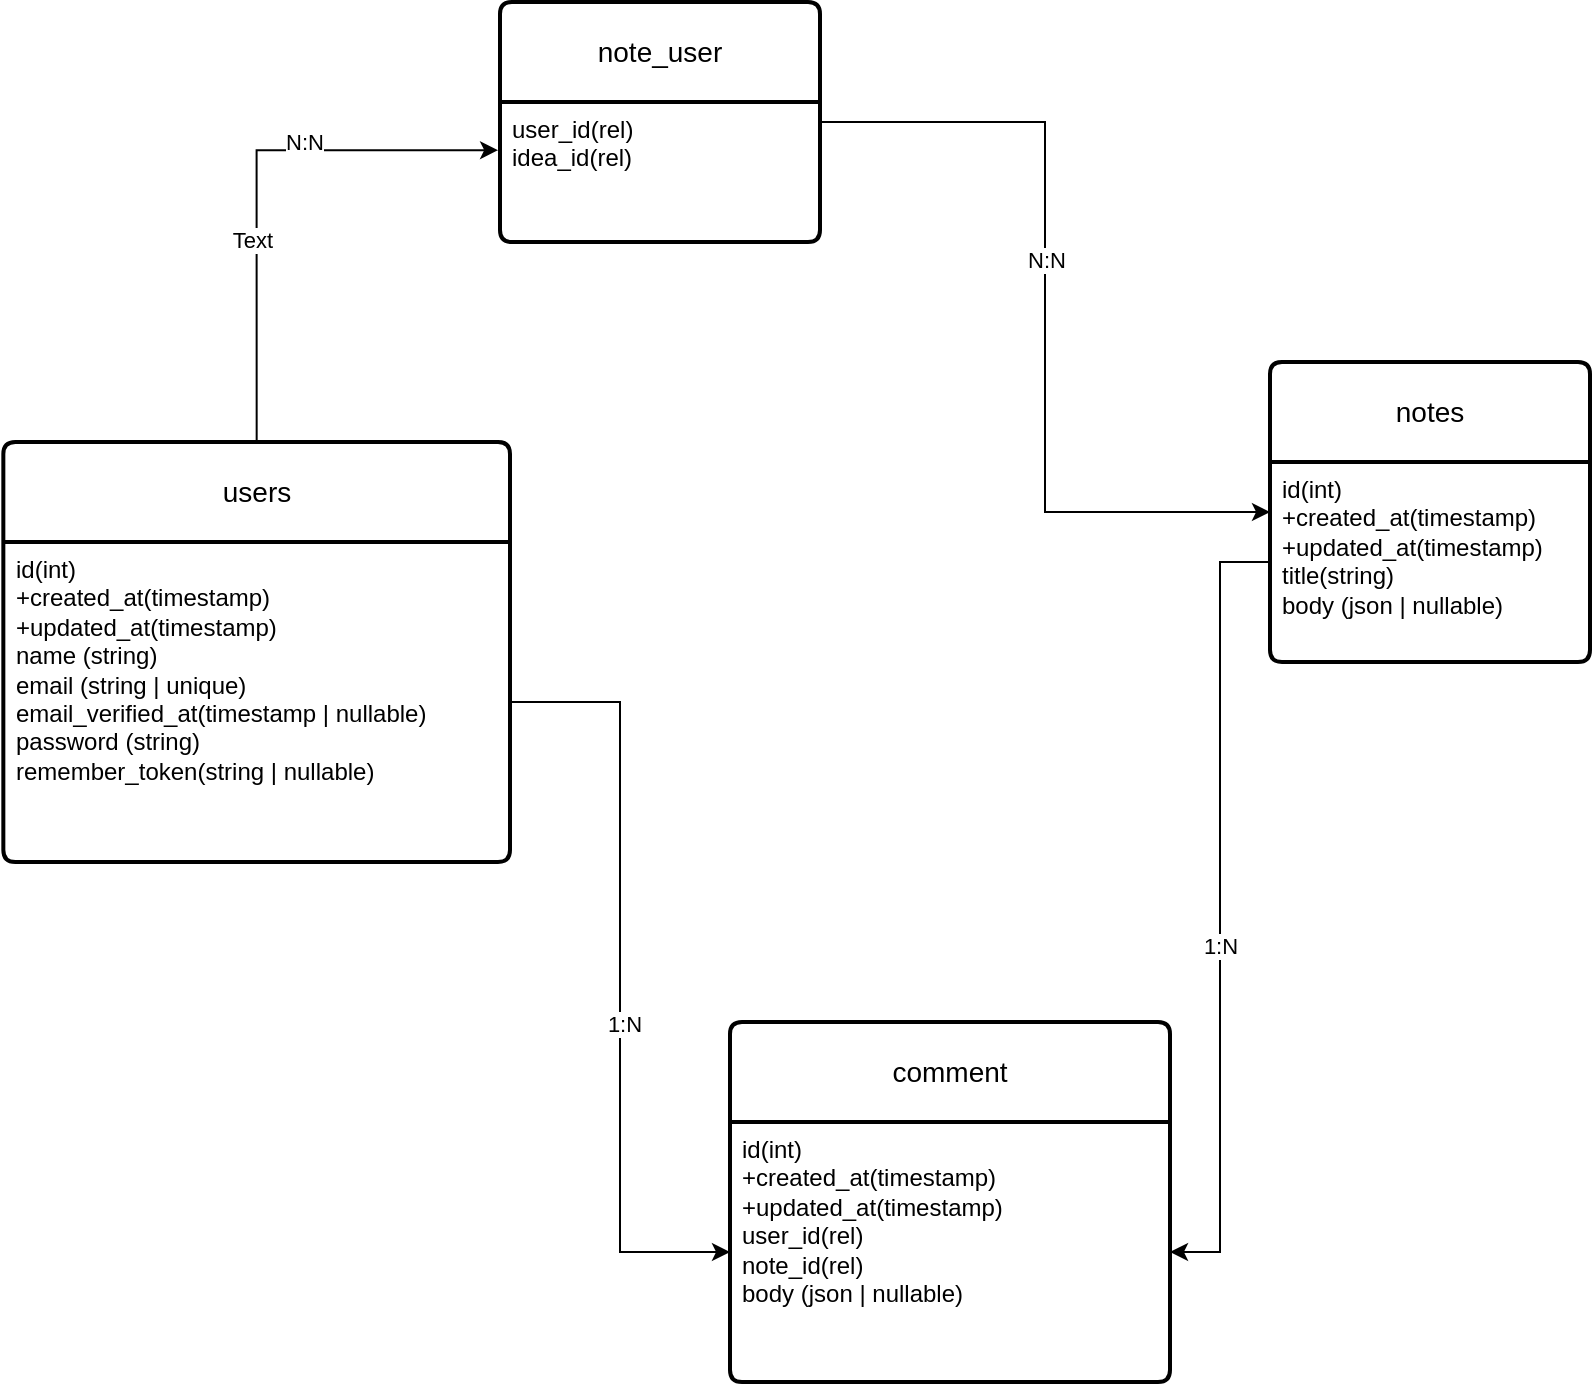 <mxfile version="21.6.8" type="device">
  <diagram name="Page-1" id="wZalwzDV9qV3xaX1n_O4">
    <mxGraphModel dx="1360" dy="843" grid="1" gridSize="10" guides="1" tooltips="1" connect="1" arrows="1" fold="1" page="1" pageScale="1" pageWidth="850" pageHeight="1100" math="0" shadow="0">
      <root>
        <mxCell id="0" />
        <mxCell id="1" parent="0" />
        <mxCell id="OV9t3S9USVnZSZYRQwWu-12" style="edgeStyle=orthogonalEdgeStyle;rounded=0;orthogonalLoop=1;jettySize=auto;html=1;exitX=0.5;exitY=0;exitDx=0;exitDy=0;entryX=-0.006;entryY=0.344;entryDx=0;entryDy=0;entryPerimeter=0;" parent="1" source="OV9t3S9USVnZSZYRQwWu-1" target="OV9t3S9USVnZSZYRQwWu-6" edge="1">
          <mxGeometry relative="1" as="geometry" />
        </mxCell>
        <mxCell id="OV9t3S9USVnZSZYRQwWu-13" value="Text" style="edgeLabel;html=1;align=center;verticalAlign=middle;resizable=0;points=[];" parent="OV9t3S9USVnZSZYRQwWu-12" vertex="1" connectable="0">
          <mxGeometry x="-0.24" y="3" relative="1" as="geometry">
            <mxPoint as="offset" />
          </mxGeometry>
        </mxCell>
        <mxCell id="OV9t3S9USVnZSZYRQwWu-16" value="&lt;div&gt;N:N&lt;/div&gt;&lt;div&gt;&lt;br&gt;&lt;/div&gt;" style="edgeLabel;html=1;align=center;verticalAlign=middle;resizable=0;points=[];" parent="OV9t3S9USVnZSZYRQwWu-12" vertex="1" connectable="0">
          <mxGeometry x="0.27" y="-3" relative="1" as="geometry">
            <mxPoint as="offset" />
          </mxGeometry>
        </mxCell>
        <mxCell id="OV9t3S9USVnZSZYRQwWu-1" value="users" style="swimlane;childLayout=stackLayout;horizontal=1;startSize=50;horizontalStack=0;rounded=1;fontSize=14;fontStyle=0;strokeWidth=2;resizeParent=0;resizeLast=1;shadow=0;dashed=0;align=center;arcSize=4;whiteSpace=wrap;html=1;" parent="1" vertex="1">
          <mxGeometry x="16.67" y="260" width="253.33" height="210" as="geometry" />
        </mxCell>
        <mxCell id="OV9t3S9USVnZSZYRQwWu-2" value="id(int)&lt;br&gt;+created_at(timestamp)&lt;br&gt;+updated_at(timestamp)&lt;br&gt;name (string)&lt;br&gt;email (string | unique)&lt;br&gt;email_verified_at(timestamp | nullable)&lt;br&gt;password (string)&lt;br&gt;remember_token(string | nullable)" style="align=left;strokeColor=none;fillColor=none;spacingLeft=4;fontSize=12;verticalAlign=top;resizable=0;rotatable=0;part=1;html=1;" parent="OV9t3S9USVnZSZYRQwWu-1" vertex="1">
          <mxGeometry y="50" width="253.33" height="160" as="geometry" />
        </mxCell>
        <mxCell id="OV9t3S9USVnZSZYRQwWu-3" value="notes" style="swimlane;childLayout=stackLayout;horizontal=1;startSize=50;horizontalStack=0;rounded=1;fontSize=14;fontStyle=0;strokeWidth=2;resizeParent=0;resizeLast=1;shadow=0;dashed=0;align=center;arcSize=4;whiteSpace=wrap;html=1;" parent="1" vertex="1">
          <mxGeometry x="650" y="220" width="160" height="150" as="geometry" />
        </mxCell>
        <mxCell id="OV9t3S9USVnZSZYRQwWu-4" value="id(int)&lt;br&gt;+created_at(timestamp)&lt;br&gt;+updated_at(timestamp)&lt;br&gt;title(string)&lt;br&gt;body (json | nullable)" style="align=left;strokeColor=none;fillColor=none;spacingLeft=4;fontSize=12;verticalAlign=top;resizable=0;rotatable=0;part=1;html=1;" parent="OV9t3S9USVnZSZYRQwWu-3" vertex="1">
          <mxGeometry y="50" width="160" height="100" as="geometry" />
        </mxCell>
        <mxCell id="OV9t3S9USVnZSZYRQwWu-15" style="edgeStyle=orthogonalEdgeStyle;rounded=0;orthogonalLoop=1;jettySize=auto;html=1;entryX=0;entryY=0.25;entryDx=0;entryDy=0;" parent="1" source="OV9t3S9USVnZSZYRQwWu-5" target="OV9t3S9USVnZSZYRQwWu-4" edge="1">
          <mxGeometry relative="1" as="geometry" />
        </mxCell>
        <mxCell id="OV9t3S9USVnZSZYRQwWu-17" value="N:N" style="edgeLabel;html=1;align=center;verticalAlign=middle;resizable=0;points=[];" parent="OV9t3S9USVnZSZYRQwWu-15" vertex="1" connectable="0">
          <mxGeometry x="-0.137" relative="1" as="geometry">
            <mxPoint as="offset" />
          </mxGeometry>
        </mxCell>
        <mxCell id="OV9t3S9USVnZSZYRQwWu-5" value="note_user" style="swimlane;childLayout=stackLayout;horizontal=1;startSize=50;horizontalStack=0;rounded=1;fontSize=14;fontStyle=0;strokeWidth=2;resizeParent=0;resizeLast=1;shadow=0;dashed=0;align=center;arcSize=4;whiteSpace=wrap;html=1;" parent="1" vertex="1">
          <mxGeometry x="265" y="40" width="160" height="120" as="geometry" />
        </mxCell>
        <mxCell id="OV9t3S9USVnZSZYRQwWu-6" value="&lt;span style=&quot;background-color: initial;&quot;&gt;user_id(rel)&lt;/span&gt;&lt;br&gt;&lt;div&gt;idea_id(rel)&lt;br&gt;&lt;/div&gt;" style="align=left;strokeColor=none;fillColor=none;spacingLeft=4;fontSize=12;verticalAlign=top;resizable=0;rotatable=0;part=1;html=1;" parent="OV9t3S9USVnZSZYRQwWu-5" vertex="1">
          <mxGeometry y="50" width="160" height="70" as="geometry" />
        </mxCell>
        <mxCell id="OV9t3S9USVnZSZYRQwWu-7" value="&lt;div&gt;comment&lt;/div&gt;" style="swimlane;childLayout=stackLayout;horizontal=1;startSize=50;horizontalStack=0;rounded=1;fontSize=14;fontStyle=0;strokeWidth=2;resizeParent=0;resizeLast=1;shadow=0;dashed=0;align=center;arcSize=4;whiteSpace=wrap;html=1;" parent="1" vertex="1">
          <mxGeometry x="380" y="550" width="220" height="180" as="geometry" />
        </mxCell>
        <mxCell id="OV9t3S9USVnZSZYRQwWu-8" value="id(int)&lt;br&gt;+created_at(timestamp)&lt;br&gt;&lt;div&gt;+updated_at(timestamp)&lt;/div&gt;&lt;div&gt;user_id(rel)&lt;/div&gt;&lt;div&gt;note_id(rel)&lt;br&gt;&lt;/div&gt;&lt;div&gt;body (json | nullable)&lt;/div&gt;&lt;div&gt;&lt;br&gt;&lt;/div&gt;" style="align=left;strokeColor=none;fillColor=none;spacingLeft=4;fontSize=12;verticalAlign=top;resizable=0;rotatable=0;part=1;html=1;" parent="OV9t3S9USVnZSZYRQwWu-7" vertex="1">
          <mxGeometry y="50" width="220" height="130" as="geometry" />
        </mxCell>
        <mxCell id="G71Hek1bsCPfFs7OWdPg-3" style="edgeStyle=orthogonalEdgeStyle;rounded=0;orthogonalLoop=1;jettySize=auto;html=1;entryX=0;entryY=0.5;entryDx=0;entryDy=0;" edge="1" parent="1" source="OV9t3S9USVnZSZYRQwWu-2" target="OV9t3S9USVnZSZYRQwWu-8">
          <mxGeometry relative="1" as="geometry" />
        </mxCell>
        <mxCell id="G71Hek1bsCPfFs7OWdPg-7" value="1:N" style="edgeLabel;html=1;align=center;verticalAlign=middle;resizable=0;points=[];" vertex="1" connectable="0" parent="G71Hek1bsCPfFs7OWdPg-3">
          <mxGeometry x="0.12" y="2" relative="1" as="geometry">
            <mxPoint as="offset" />
          </mxGeometry>
        </mxCell>
        <mxCell id="G71Hek1bsCPfFs7OWdPg-6" style="edgeStyle=orthogonalEdgeStyle;rounded=0;orthogonalLoop=1;jettySize=auto;html=1;exitX=0;exitY=0.5;exitDx=0;exitDy=0;entryX=1;entryY=0.5;entryDx=0;entryDy=0;" edge="1" parent="1" source="OV9t3S9USVnZSZYRQwWu-4" target="OV9t3S9USVnZSZYRQwWu-8">
          <mxGeometry relative="1" as="geometry" />
        </mxCell>
        <mxCell id="G71Hek1bsCPfFs7OWdPg-8" value="1:N&lt;br&gt;" style="edgeLabel;html=1;align=center;verticalAlign=middle;resizable=0;points=[];" vertex="1" connectable="0" parent="G71Hek1bsCPfFs7OWdPg-6">
          <mxGeometry x="0.098" relative="1" as="geometry">
            <mxPoint as="offset" />
          </mxGeometry>
        </mxCell>
      </root>
    </mxGraphModel>
  </diagram>
</mxfile>
